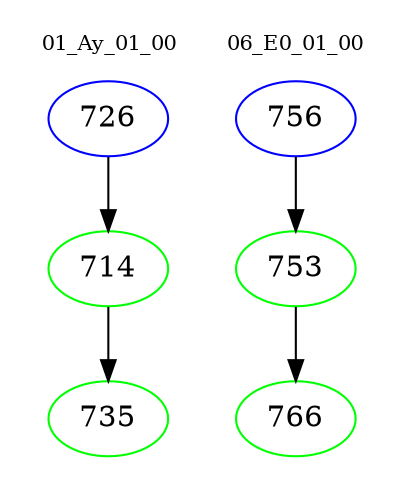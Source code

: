 digraph{
subgraph cluster_0 {
color = white
label = "01_Ay_01_00";
fontsize=10;
T0_726 [label="726", color="blue"]
T0_726 -> T0_714 [color="black"]
T0_714 [label="714", color="green"]
T0_714 -> T0_735 [color="black"]
T0_735 [label="735", color="green"]
}
subgraph cluster_1 {
color = white
label = "06_E0_01_00";
fontsize=10;
T1_756 [label="756", color="blue"]
T1_756 -> T1_753 [color="black"]
T1_753 [label="753", color="green"]
T1_753 -> T1_766 [color="black"]
T1_766 [label="766", color="green"]
}
}
